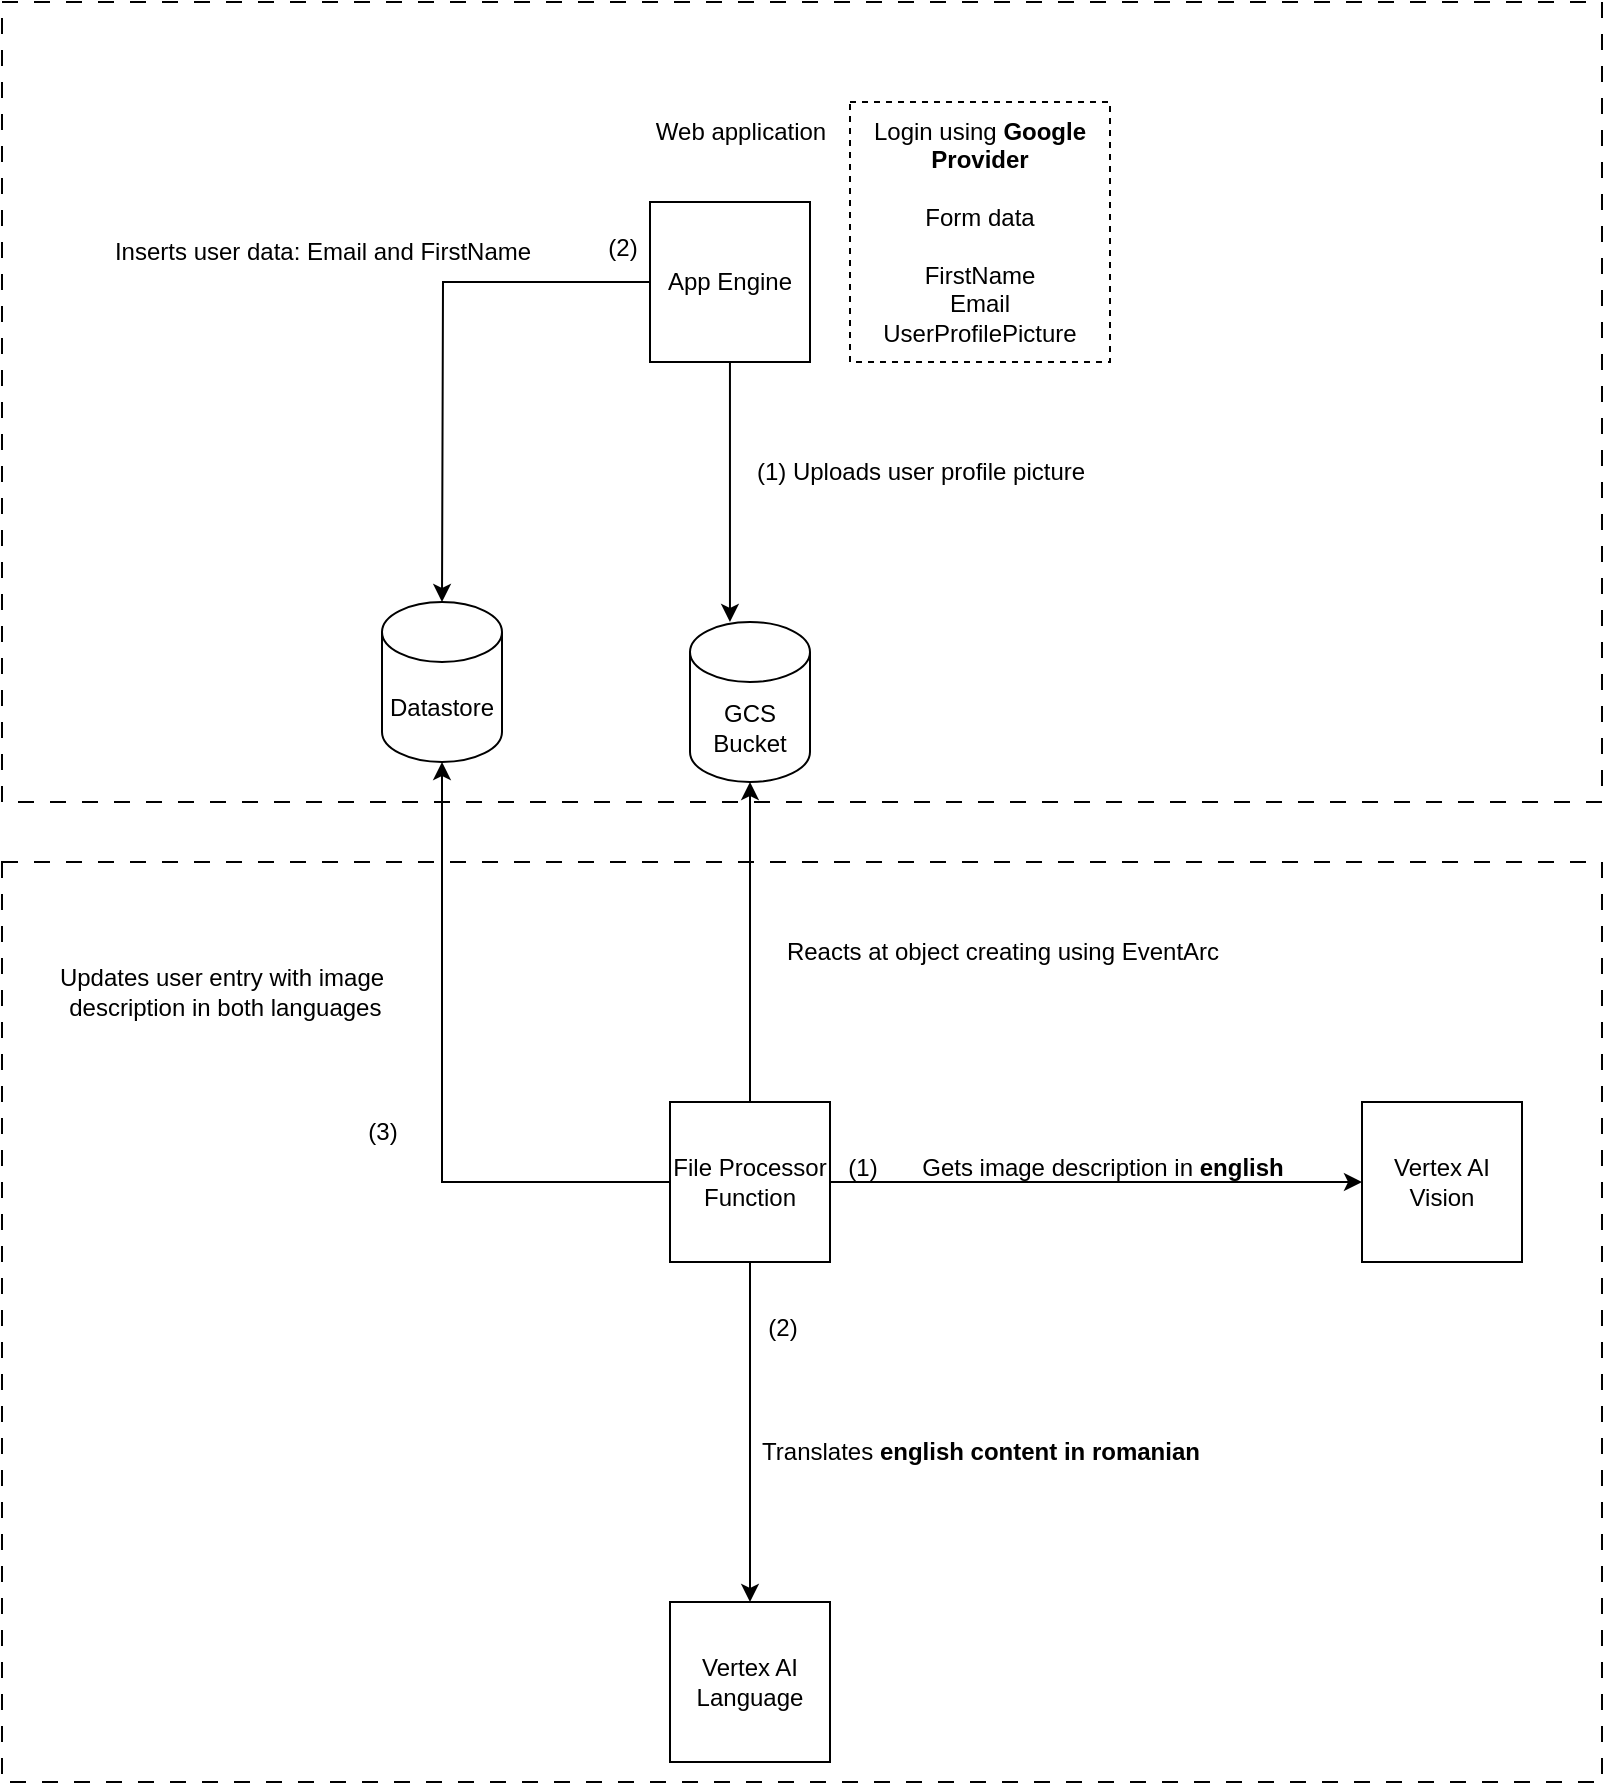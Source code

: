 <mxfile version="24.4.2" type="github">
  <diagram name="Pagina-1" id="EP4X0_UBz4R19k_vQG4n">
    <mxGraphModel dx="1744" dy="963" grid="1" gridSize="10" guides="1" tooltips="1" connect="1" arrows="1" fold="1" page="1" pageScale="1" pageWidth="827" pageHeight="1169" math="0" shadow="0">
      <root>
        <mxCell id="0" />
        <mxCell id="1" parent="0" />
        <mxCell id="6kfx1oL6hog9nXVYrXuV-2" value="Web application" style="text;html=1;align=center;verticalAlign=middle;resizable=0;points=[];autosize=1;strokeColor=none;fillColor=none;" parent="1" vertex="1">
          <mxGeometry x="364" y="210" width="110" height="30" as="geometry" />
        </mxCell>
        <mxCell id="6kfx1oL6hog9nXVYrXuV-4" value="Login using &lt;b&gt;Google Provider&lt;/b&gt;&lt;br&gt;&lt;br&gt;Form data&lt;div&gt;&lt;br&gt;&lt;div&gt;FirstName&lt;/div&gt;&lt;div&gt;Email&lt;br&gt;UserProfilePicture&lt;/div&gt;&lt;/div&gt;" style="whiteSpace=wrap;html=1;aspect=fixed;dashed=1;" parent="1" vertex="1">
          <mxGeometry x="474" y="210" width="130" height="130" as="geometry" />
        </mxCell>
        <mxCell id="6kfx1oL6hog9nXVYrXuV-10" style="edgeStyle=orthogonalEdgeStyle;rounded=0;orthogonalLoop=1;jettySize=auto;html=1;" parent="1" source="6kfx1oL6hog9nXVYrXuV-6" edge="1">
          <mxGeometry relative="1" as="geometry">
            <mxPoint x="270" y="460" as="targetPoint" />
          </mxGeometry>
        </mxCell>
        <mxCell id="MmVu8qTS6iBjCmXcakrQ-2" style="edgeStyle=orthogonalEdgeStyle;rounded=0;orthogonalLoop=1;jettySize=auto;html=1;entryX=0.333;entryY=0;entryDx=0;entryDy=0;entryPerimeter=0;" parent="1" source="6kfx1oL6hog9nXVYrXuV-6" target="MmVu8qTS6iBjCmXcakrQ-1" edge="1">
          <mxGeometry relative="1" as="geometry" />
        </mxCell>
        <mxCell id="6kfx1oL6hog9nXVYrXuV-6" value="App Engine" style="whiteSpace=wrap;html=1;aspect=fixed;" parent="1" vertex="1">
          <mxGeometry x="374" y="260" width="80" height="80" as="geometry" />
        </mxCell>
        <mxCell id="6kfx1oL6hog9nXVYrXuV-11" value="Datastore" style="shape=cylinder3;whiteSpace=wrap;html=1;boundedLbl=1;backgroundOutline=1;size=15;" parent="1" vertex="1">
          <mxGeometry x="240" y="460" width="60" height="80" as="geometry" />
        </mxCell>
        <mxCell id="m5ARnOpKfL_dBytGCmh--3" value="" style="edgeStyle=orthogonalEdgeStyle;rounded=0;orthogonalLoop=1;jettySize=auto;html=1;" edge="1" parent="1" source="6kfx1oL6hog9nXVYrXuV-16" target="m5ARnOpKfL_dBytGCmh--2">
          <mxGeometry relative="1" as="geometry" />
        </mxCell>
        <mxCell id="m5ARnOpKfL_dBytGCmh--8" value="" style="edgeStyle=orthogonalEdgeStyle;rounded=0;orthogonalLoop=1;jettySize=auto;html=1;" edge="1" parent="1" source="6kfx1oL6hog9nXVYrXuV-16" target="m5ARnOpKfL_dBytGCmh--7">
          <mxGeometry relative="1" as="geometry" />
        </mxCell>
        <mxCell id="6kfx1oL6hog9nXVYrXuV-16" value="File Processor Function" style="whiteSpace=wrap;html=1;aspect=fixed;" parent="1" vertex="1">
          <mxGeometry x="384" y="710" width="80" height="80" as="geometry" />
        </mxCell>
        <mxCell id="6kfx1oL6hog9nXVYrXuV-18" value="Reacts at object creating using EventArc" style="text;html=1;align=center;verticalAlign=middle;resizable=0;points=[];autosize=1;strokeColor=none;fillColor=none;" parent="1" vertex="1">
          <mxGeometry x="430" y="620" width="240" height="30" as="geometry" />
        </mxCell>
        <mxCell id="MmVu8qTS6iBjCmXcakrQ-1" value="GCS&lt;br&gt;Bucket" style="shape=cylinder3;whiteSpace=wrap;html=1;boundedLbl=1;backgroundOutline=1;size=15;" parent="1" vertex="1">
          <mxGeometry x="394" y="470" width="60" height="80" as="geometry" />
        </mxCell>
        <mxCell id="m5ARnOpKfL_dBytGCmh--1" style="edgeStyle=orthogonalEdgeStyle;rounded=0;orthogonalLoop=1;jettySize=auto;html=1;entryX=0.5;entryY=1;entryDx=0;entryDy=0;entryPerimeter=0;" edge="1" parent="1" source="6kfx1oL6hog9nXVYrXuV-16" target="MmVu8qTS6iBjCmXcakrQ-1">
          <mxGeometry relative="1" as="geometry" />
        </mxCell>
        <mxCell id="m5ARnOpKfL_dBytGCmh--2" value="Vertex AI Vision" style="whiteSpace=wrap;html=1;aspect=fixed;" vertex="1" parent="1">
          <mxGeometry x="730" y="710" width="80" height="80" as="geometry" />
        </mxCell>
        <mxCell id="m5ARnOpKfL_dBytGCmh--4" value="Gets image description in &lt;b&gt;english&lt;/b&gt;" style="text;html=1;align=center;verticalAlign=middle;resizable=0;points=[];autosize=1;strokeColor=none;fillColor=none;" vertex="1" parent="1">
          <mxGeometry x="500" y="728" width="200" height="30" as="geometry" />
        </mxCell>
        <mxCell id="m5ARnOpKfL_dBytGCmh--6" value="(1)" style="text;html=1;align=center;verticalAlign=middle;resizable=0;points=[];autosize=1;strokeColor=none;fillColor=none;" vertex="1" parent="1">
          <mxGeometry x="460" y="728" width="40" height="30" as="geometry" />
        </mxCell>
        <mxCell id="m5ARnOpKfL_dBytGCmh--7" value="Vertex AI Language" style="whiteSpace=wrap;html=1;aspect=fixed;" vertex="1" parent="1">
          <mxGeometry x="384" y="960" width="80" height="80" as="geometry" />
        </mxCell>
        <mxCell id="m5ARnOpKfL_dBytGCmh--9" value="Translates &lt;b&gt;english content in romanian&lt;/b&gt;" style="text;html=1;align=center;verticalAlign=middle;resizable=0;points=[];autosize=1;strokeColor=none;fillColor=none;" vertex="1" parent="1">
          <mxGeometry x="419" y="870" width="240" height="30" as="geometry" />
        </mxCell>
        <mxCell id="m5ARnOpKfL_dBytGCmh--12" value="(2)" style="text;html=1;align=center;verticalAlign=middle;resizable=0;points=[];autosize=1;strokeColor=none;fillColor=none;" vertex="1" parent="1">
          <mxGeometry x="420" y="808" width="40" height="30" as="geometry" />
        </mxCell>
        <mxCell id="m5ARnOpKfL_dBytGCmh--13" style="edgeStyle=orthogonalEdgeStyle;rounded=0;orthogonalLoop=1;jettySize=auto;html=1;entryX=0.5;entryY=1;entryDx=0;entryDy=0;entryPerimeter=0;" edge="1" parent="1" source="6kfx1oL6hog9nXVYrXuV-16" target="6kfx1oL6hog9nXVYrXuV-11">
          <mxGeometry relative="1" as="geometry" />
        </mxCell>
        <mxCell id="m5ARnOpKfL_dBytGCmh--14" value="(3)" style="text;html=1;align=center;verticalAlign=middle;resizable=0;points=[];autosize=1;strokeColor=none;fillColor=none;" vertex="1" parent="1">
          <mxGeometry x="220" y="710" width="40" height="30" as="geometry" />
        </mxCell>
        <mxCell id="m5ARnOpKfL_dBytGCmh--16" value="&lt;span style=&quot;text-wrap: nowrap;&quot;&gt;Updates user entry with image&lt;br&gt;&amp;nbsp;description in both languages&lt;/span&gt;" style="text;html=1;align=center;verticalAlign=middle;whiteSpace=wrap;rounded=0;" vertex="1" parent="1">
          <mxGeometry x="80" y="600" width="160" height="110" as="geometry" />
        </mxCell>
        <mxCell id="m5ARnOpKfL_dBytGCmh--17" value="(1) Uploads user profile picture" style="text;html=1;align=center;verticalAlign=middle;resizable=0;points=[];autosize=1;strokeColor=none;fillColor=none;" vertex="1" parent="1">
          <mxGeometry x="414" y="380" width="190" height="30" as="geometry" />
        </mxCell>
        <mxCell id="m5ARnOpKfL_dBytGCmh--18" value="Inserts user data: Email and FirstName" style="text;html=1;align=center;verticalAlign=middle;resizable=0;points=[];autosize=1;strokeColor=none;fillColor=none;" vertex="1" parent="1">
          <mxGeometry x="95" y="270" width="230" height="30" as="geometry" />
        </mxCell>
        <mxCell id="m5ARnOpKfL_dBytGCmh--19" value="(2)" style="text;html=1;align=center;verticalAlign=middle;resizable=0;points=[];autosize=1;strokeColor=none;fillColor=none;" vertex="1" parent="1">
          <mxGeometry x="340" y="268" width="40" height="30" as="geometry" />
        </mxCell>
        <mxCell id="m5ARnOpKfL_dBytGCmh--20" value="" style="rounded=0;whiteSpace=wrap;html=1;fillColor=none;dashed=1;dashPattern=8 8;" vertex="1" parent="1">
          <mxGeometry x="50" y="160" width="800" height="400" as="geometry" />
        </mxCell>
        <mxCell id="m5ARnOpKfL_dBytGCmh--21" value="" style="rounded=0;whiteSpace=wrap;html=1;fillColor=none;dashed=1;dashPattern=8 8;" vertex="1" parent="1">
          <mxGeometry x="50" y="590" width="800" height="460" as="geometry" />
        </mxCell>
      </root>
    </mxGraphModel>
  </diagram>
</mxfile>
